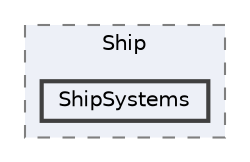 digraph "Assets/Scripts/Ship/ShipSystems"
{
 // INTERACTIVE_SVG=YES
 // LATEX_PDF_SIZE
  bgcolor="transparent";
  edge [fontname=Helvetica,fontsize=10,labelfontname=Helvetica,labelfontsize=10];
  node [fontname=Helvetica,fontsize=10,shape=box,height=0.2,width=0.4];
  compound=true
  subgraph clusterdir_d8937bdc0a6431a49912daee23bb6ec4 {
    graph [ bgcolor="#edf0f7", pencolor="grey50", label="Ship", fontname=Helvetica,fontsize=10 style="filled,dashed", URL="dir_d8937bdc0a6431a49912daee23bb6ec4.html",tooltip=""]
  dir_1493e73c18d23df035a16c8b97829aa4 [label="ShipSystems", fillcolor="#edf0f7", color="grey25", style="filled,bold", URL="dir_1493e73c18d23df035a16c8b97829aa4.html",tooltip=""];
  }
}
